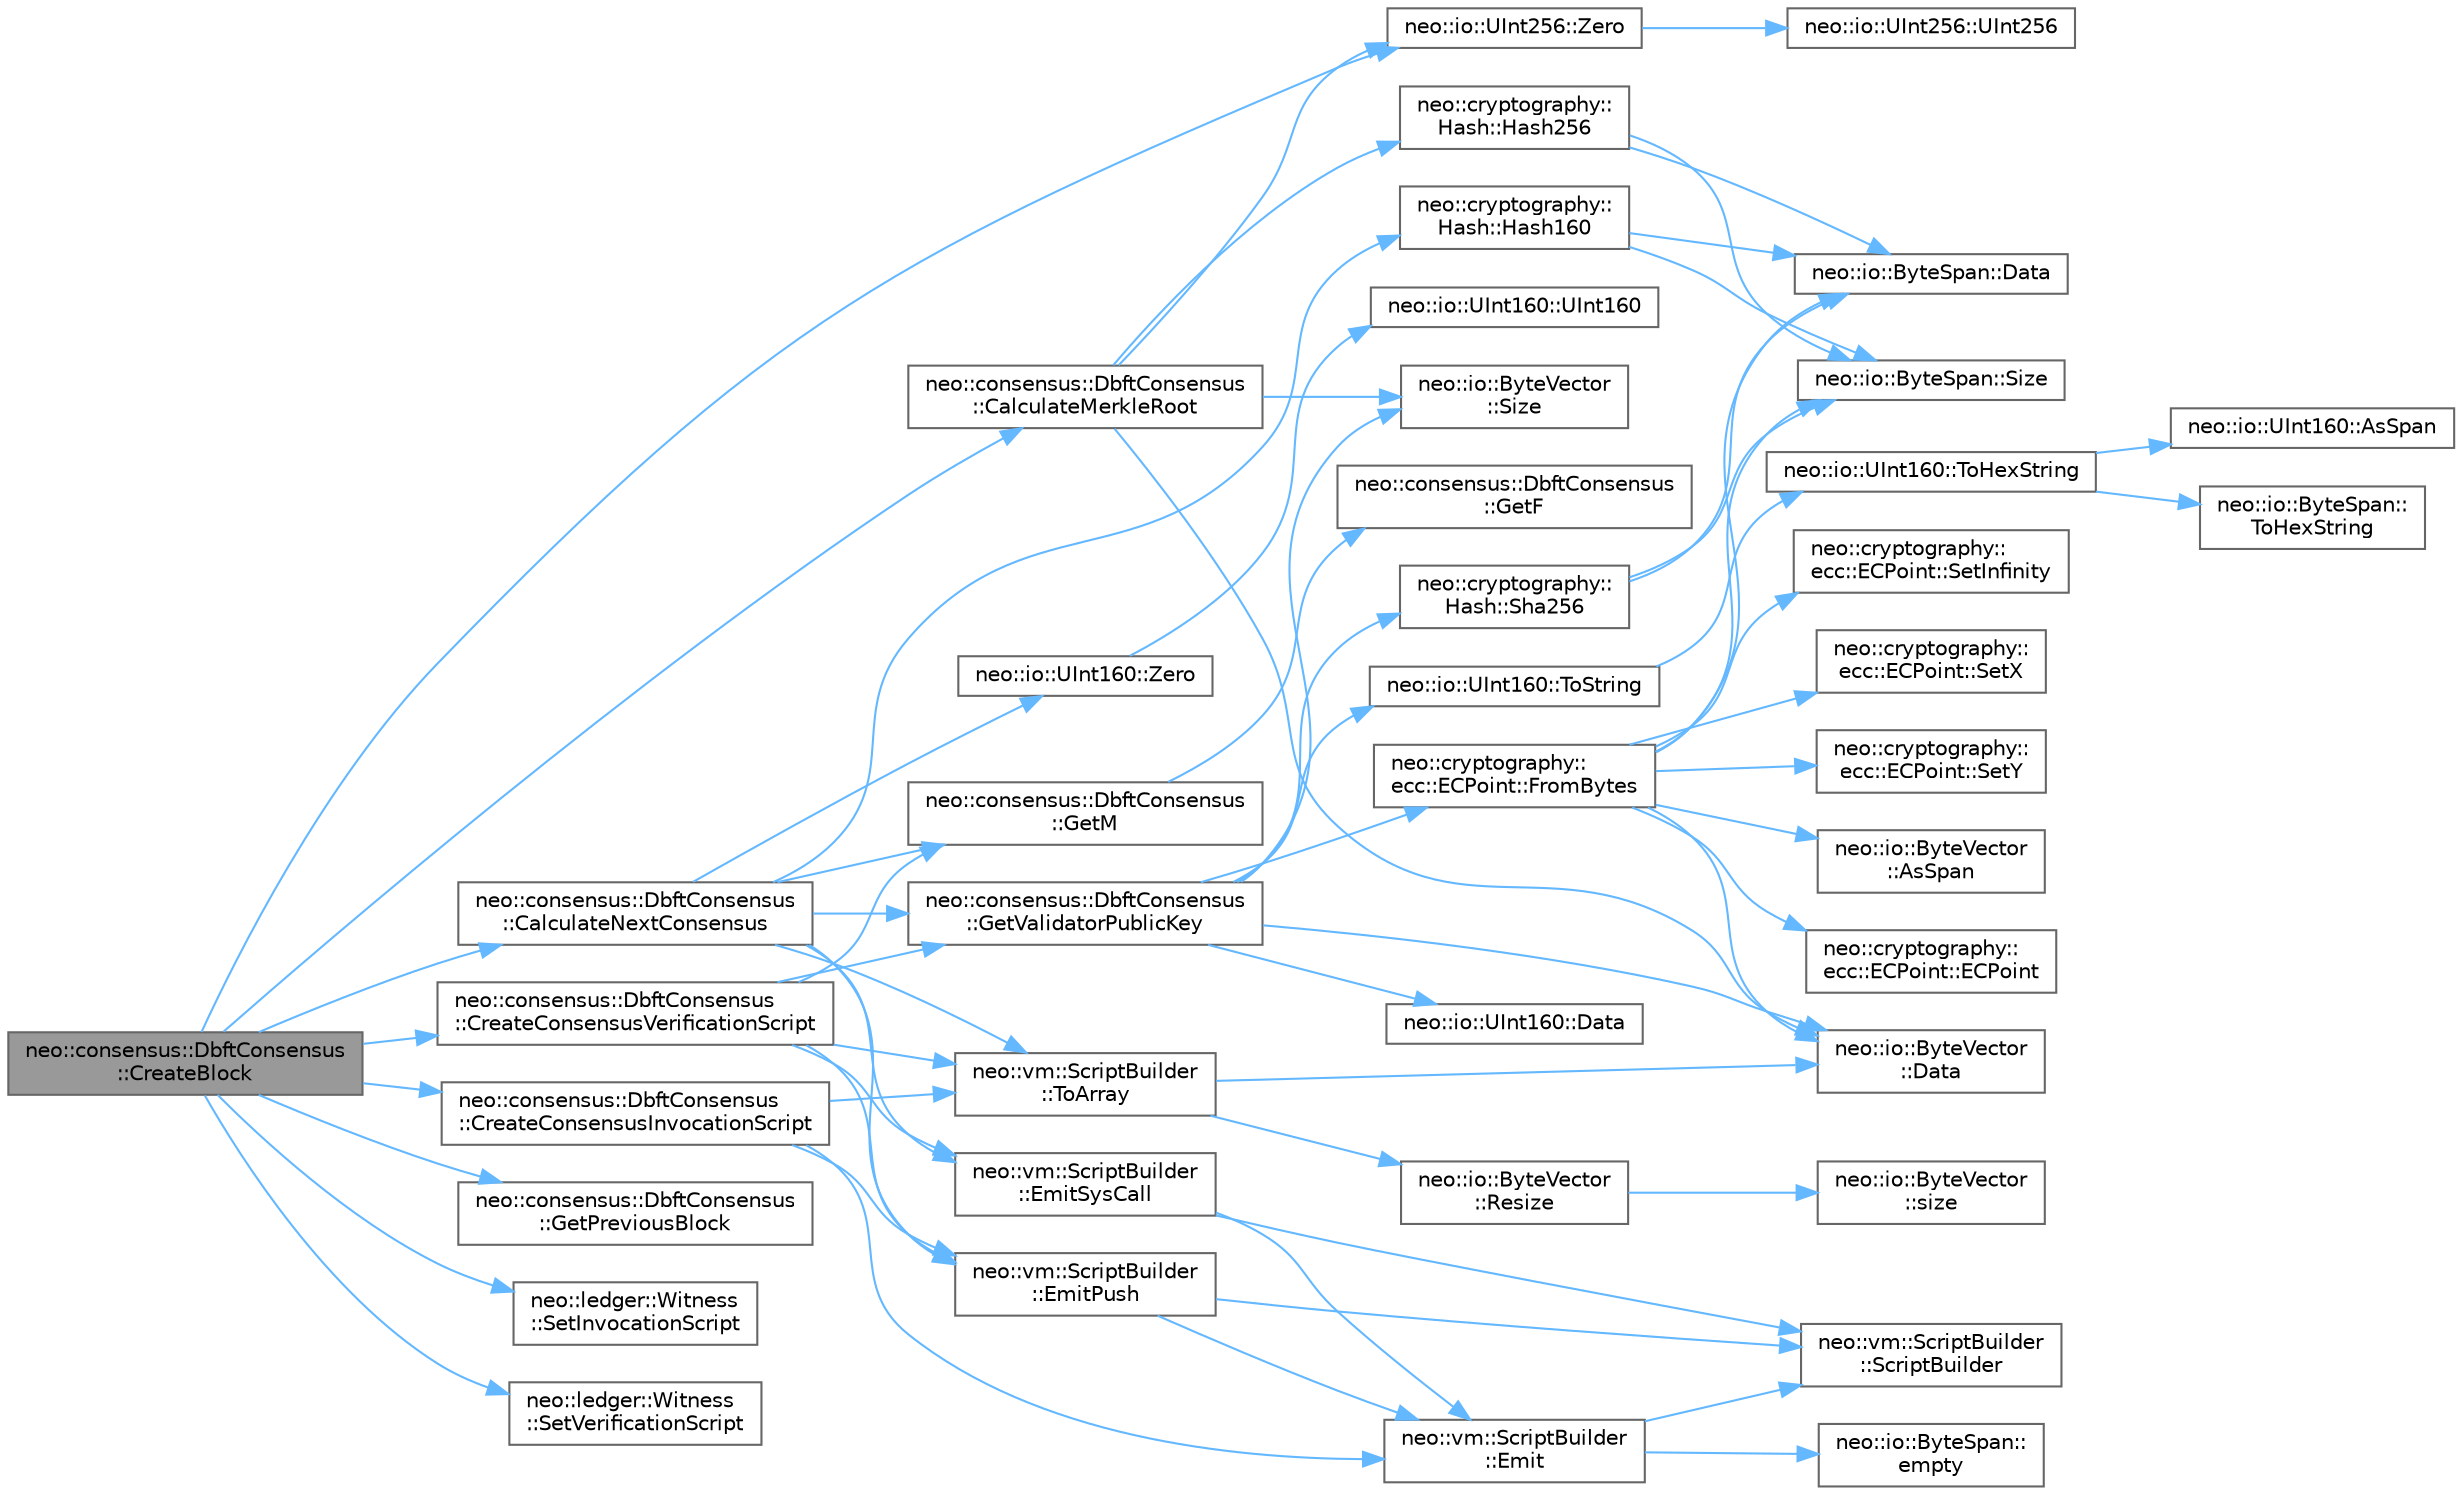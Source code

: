 digraph "neo::consensus::DbftConsensus::CreateBlock"
{
 // LATEX_PDF_SIZE
  bgcolor="transparent";
  edge [fontname=Helvetica,fontsize=10,labelfontname=Helvetica,labelfontsize=10];
  node [fontname=Helvetica,fontsize=10,shape=box,height=0.2,width=0.4];
  rankdir="LR";
  Node1 [id="Node000001",label="neo::consensus::DbftConsensus\l::CreateBlock",height=0.2,width=0.4,color="gray40", fillcolor="grey60", style="filled", fontcolor="black",tooltip="Create block from current state."];
  Node1 -> Node2 [id="edge63_Node000001_Node000002",color="steelblue1",style="solid",tooltip=" "];
  Node2 [id="Node000002",label="neo::consensus::DbftConsensus\l::CalculateMerkleRoot",height=0.2,width=0.4,color="grey40", fillcolor="white", style="filled",URL="$classneo_1_1consensus_1_1_dbft_consensus.html#a6b3b85d51ce528bb4c0baf534fabb2af",tooltip="Calculate merkle root from transactions."];
  Node2 -> Node3 [id="edge64_Node000002_Node000003",color="steelblue1",style="solid",tooltip=" "];
  Node3 [id="Node000003",label="neo::io::ByteVector\l::Data",height=0.2,width=0.4,color="grey40", fillcolor="white", style="filled",URL="$classneo_1_1io_1_1_byte_vector.html#a971af50d2778c4435c924cf4b839e8a1",tooltip="Gets a pointer to the data."];
  Node2 -> Node4 [id="edge65_Node000002_Node000004",color="steelblue1",style="solid",tooltip=" "];
  Node4 [id="Node000004",label="neo::cryptography::\lHash::Hash256",height=0.2,width=0.4,color="grey40", fillcolor="white", style="filled",URL="$classneo_1_1cryptography_1_1_hash.html#a1f27587bba8d21efdec839f2679e1a90",tooltip="Computes Hash256 (double SHA256)."];
  Node4 -> Node5 [id="edge66_Node000004_Node000005",color="steelblue1",style="solid",tooltip=" "];
  Node5 [id="Node000005",label="neo::io::ByteSpan::Data",height=0.2,width=0.4,color="grey40", fillcolor="white", style="filled",URL="$classneo_1_1io_1_1_byte_span.html#a0285a19eb5cd212ecd1079e0bc5e494c",tooltip="Gets a pointer to the data."];
  Node4 -> Node6 [id="edge67_Node000004_Node000006",color="steelblue1",style="solid",tooltip=" "];
  Node6 [id="Node000006",label="neo::io::ByteSpan::Size",height=0.2,width=0.4,color="grey40", fillcolor="white", style="filled",URL="$classneo_1_1io_1_1_byte_span.html#a4a869430800a37dcbeefac6f36468fcb",tooltip="Gets the size of the ByteSpan."];
  Node2 -> Node7 [id="edge68_Node000002_Node000007",color="steelblue1",style="solid",tooltip=" "];
  Node7 [id="Node000007",label="neo::io::ByteVector\l::Size",height=0.2,width=0.4,color="grey40", fillcolor="white", style="filled",URL="$classneo_1_1io_1_1_byte_vector.html#ac0d1a1751d25fde82c44ba55d9d68e24",tooltip="Gets the size of the ByteVector."];
  Node2 -> Node8 [id="edge69_Node000002_Node000008",color="steelblue1",style="solid",tooltip=" "];
  Node8 [id="Node000008",label="neo::io::UInt256::Zero",height=0.2,width=0.4,color="grey40", fillcolor="white", style="filled",URL="$classneo_1_1io_1_1_u_int256.html#a8420fa428f11a40d77b9578d06b2f85f",tooltip="Gets a UInt256 with all bits set to zero."];
  Node8 -> Node9 [id="edge70_Node000008_Node000009",color="steelblue1",style="solid",tooltip=" "];
  Node9 [id="Node000009",label="neo::io::UInt256::UInt256",height=0.2,width=0.4,color="grey40", fillcolor="white", style="filled",URL="$classneo_1_1io_1_1_u_int256.html#a96e96c9590720abc1c4f8c086ff6c051",tooltip="Constructs a UInt256 initialized to zero."];
  Node1 -> Node10 [id="edge71_Node000001_Node000010",color="steelblue1",style="solid",tooltip=" "];
  Node10 [id="Node000010",label="neo::consensus::DbftConsensus\l::CalculateNextConsensus",height=0.2,width=0.4,color="grey40", fillcolor="white", style="filled",URL="$classneo_1_1consensus_1_1_dbft_consensus.html#abc27307c70421f1db33b74ae54bb1202",tooltip="Calculate next consensus address."];
  Node10 -> Node11 [id="edge72_Node000010_Node000011",color="steelblue1",style="solid",tooltip=" "];
  Node11 [id="Node000011",label="neo::vm::ScriptBuilder\l::EmitPush",height=0.2,width=0.4,color="grey40", fillcolor="white", style="filled",URL="$classneo_1_1vm_1_1_script_builder.html#a9c3a57dae9d66ad4d9e9200b66a0ddb7",tooltip="Emits a push instruction with the specified number."];
  Node11 -> Node12 [id="edge73_Node000011_Node000012",color="steelblue1",style="solid",tooltip=" "];
  Node12 [id="Node000012",label="neo::vm::ScriptBuilder\l::Emit",height=0.2,width=0.4,color="grey40", fillcolor="white", style="filled",URL="$classneo_1_1vm_1_1_script_builder.html#ab1877cdf9881d1a79f2286688ec2c562",tooltip="Emits an instruction with the specified OpCode and operand."];
  Node12 -> Node13 [id="edge74_Node000012_Node000013",color="steelblue1",style="solid",tooltip=" "];
  Node13 [id="Node000013",label="neo::io::ByteSpan::\lempty",height=0.2,width=0.4,color="grey40", fillcolor="white", style="filled",URL="$classneo_1_1io_1_1_byte_span.html#aab84b50728599e4c9424a7cf8f62e155",tooltip="Checks if the ByteSpan is empty (STL compatibility)."];
  Node12 -> Node14 [id="edge75_Node000012_Node000014",color="steelblue1",style="solid",tooltip=" "];
  Node14 [id="Node000014",label="neo::vm::ScriptBuilder\l::ScriptBuilder",height=0.2,width=0.4,color="grey40", fillcolor="white", style="filled",URL="$classneo_1_1vm_1_1_script_builder.html#a66f287c318100ac25bc4914561653961",tooltip="Initializes a new instance of the ScriptBuilder class."];
  Node11 -> Node14 [id="edge76_Node000011_Node000014",color="steelblue1",style="solid",tooltip=" "];
  Node10 -> Node15 [id="edge77_Node000010_Node000015",color="steelblue1",style="solid",tooltip=" "];
  Node15 [id="Node000015",label="neo::vm::ScriptBuilder\l::EmitSysCall",height=0.2,width=0.4,color="grey40", fillcolor="white", style="filled",URL="$classneo_1_1vm_1_1_script_builder.html#ad107af0b6cc1c8927b6650844d4afc95",tooltip="Emits an instruction with OpCode.SYSCALL."];
  Node15 -> Node12 [id="edge78_Node000015_Node000012",color="steelblue1",style="solid",tooltip=" "];
  Node15 -> Node14 [id="edge79_Node000015_Node000014",color="steelblue1",style="solid",tooltip=" "];
  Node10 -> Node16 [id="edge80_Node000010_Node000016",color="steelblue1",style="solid",tooltip=" "];
  Node16 [id="Node000016",label="neo::consensus::DbftConsensus\l::GetM",height=0.2,width=0.4,color="grey40", fillcolor="white", style="filled",URL="$classneo_1_1consensus_1_1_dbft_consensus.html#ac2c18f47284b7c4c1a8544ad14b4cc76",tooltip="Calculate M value (minimum required signatures)"];
  Node16 -> Node17 [id="edge81_Node000016_Node000017",color="steelblue1",style="solid",tooltip=" "];
  Node17 [id="Node000017",label="neo::consensus::DbftConsensus\l::GetF",height=0.2,width=0.4,color="grey40", fillcolor="white", style="filled",URL="$classneo_1_1consensus_1_1_dbft_consensus.html#a4f43c89d084c5527e10f0b43aa5eb9e8",tooltip="Calculate f value (maximum Byzantine nodes)"];
  Node10 -> Node18 [id="edge82_Node000010_Node000018",color="steelblue1",style="solid",tooltip=" "];
  Node18 [id="Node000018",label="neo::consensus::DbftConsensus\l::GetValidatorPublicKey",height=0.2,width=0.4,color="grey40", fillcolor="white", style="filled",URL="$classneo_1_1consensus_1_1_dbft_consensus.html#a0102b34af9232efab2a2b98897be4d8d",tooltip="Get validator public key from validator ID."];
  Node18 -> Node3 [id="edge83_Node000018_Node000003",color="steelblue1",style="solid",tooltip=" "];
  Node18 -> Node19 [id="edge84_Node000018_Node000019",color="steelblue1",style="solid",tooltip=" "];
  Node19 [id="Node000019",label="neo::io::UInt160::Data",height=0.2,width=0.4,color="grey40", fillcolor="white", style="filled",URL="$classneo_1_1io_1_1_u_int160.html#ad3022981ff7dc5b1928972035b8c81e6",tooltip="Gets a pointer to the data."];
  Node18 -> Node20 [id="edge85_Node000018_Node000020",color="steelblue1",style="solid",tooltip=" "];
  Node20 [id="Node000020",label="neo::cryptography::\lecc::ECPoint::FromBytes",height=0.2,width=0.4,color="grey40", fillcolor="white", style="filled",URL="$classneo_1_1cryptography_1_1ecc_1_1_e_c_point.html#a76149bc8215c7297d3bd54d273bdaaca",tooltip="Creates an ECPoint from a byte array."];
  Node20 -> Node21 [id="edge86_Node000020_Node000021",color="steelblue1",style="solid",tooltip=" "];
  Node21 [id="Node000021",label="neo::io::ByteVector\l::AsSpan",height=0.2,width=0.4,color="grey40", fillcolor="white", style="filled",URL="$classneo_1_1io_1_1_byte_vector.html#a95791d958ed4ec88d32e811b51d90451",tooltip="Converts the ByteVector to a ByteSpan."];
  Node20 -> Node5 [id="edge87_Node000020_Node000005",color="steelblue1",style="solid",tooltip=" "];
  Node20 -> Node3 [id="edge88_Node000020_Node000003",color="steelblue1",style="solid",tooltip=" "];
  Node20 -> Node22 [id="edge89_Node000020_Node000022",color="steelblue1",style="solid",tooltip=" "];
  Node22 [id="Node000022",label="neo::cryptography::\lecc::ECPoint::ECPoint",height=0.2,width=0.4,color="grey40", fillcolor="white", style="filled",URL="$classneo_1_1cryptography_1_1ecc_1_1_e_c_point.html#ae4a83f7a5dcc95b65abd3e694adff846",tooltip="Constructs an empty ECPoint."];
  Node20 -> Node23 [id="edge90_Node000020_Node000023",color="steelblue1",style="solid",tooltip=" "];
  Node23 [id="Node000023",label="neo::cryptography::\lecc::ECPoint::SetInfinity",height=0.2,width=0.4,color="grey40", fillcolor="white", style="filled",URL="$classneo_1_1cryptography_1_1ecc_1_1_e_c_point.html#a1dd6d4a8073b2c4effa350fd1eaecb73",tooltip="Sets whether this point is at infinity."];
  Node20 -> Node24 [id="edge91_Node000020_Node000024",color="steelblue1",style="solid",tooltip=" "];
  Node24 [id="Node000024",label="neo::cryptography::\lecc::ECPoint::SetX",height=0.2,width=0.4,color="grey40", fillcolor="white", style="filled",URL="$classneo_1_1cryptography_1_1ecc_1_1_e_c_point.html#abea50aec908986d1271d824ae00400b7",tooltip="Sets the X coordinate."];
  Node20 -> Node25 [id="edge92_Node000020_Node000025",color="steelblue1",style="solid",tooltip=" "];
  Node25 [id="Node000025",label="neo::cryptography::\lecc::ECPoint::SetY",height=0.2,width=0.4,color="grey40", fillcolor="white", style="filled",URL="$classneo_1_1cryptography_1_1ecc_1_1_e_c_point.html#a052a97ced0b56150a48256bbece321c5",tooltip="Sets the Y coordinate."];
  Node20 -> Node6 [id="edge93_Node000020_Node000006",color="steelblue1",style="solid",tooltip=" "];
  Node18 -> Node26 [id="edge94_Node000018_Node000026",color="steelblue1",style="solid",tooltip=" "];
  Node26 [id="Node000026",label="neo::cryptography::\lHash::Sha256",height=0.2,width=0.4,color="grey40", fillcolor="white", style="filled",URL="$classneo_1_1cryptography_1_1_hash.html#a45b12e21ad2391d1919f3eb7b61f683a",tooltip="Computes SHA256 hash."];
  Node26 -> Node5 [id="edge95_Node000026_Node000005",color="steelblue1",style="solid",tooltip=" "];
  Node26 -> Node6 [id="edge96_Node000026_Node000006",color="steelblue1",style="solid",tooltip=" "];
  Node18 -> Node7 [id="edge97_Node000018_Node000007",color="steelblue1",style="solid",tooltip=" "];
  Node18 -> Node27 [id="edge98_Node000018_Node000027",color="steelblue1",style="solid",tooltip=" "];
  Node27 [id="Node000027",label="neo::io::UInt160::ToString",height=0.2,width=0.4,color="grey40", fillcolor="white", style="filled",URL="$classneo_1_1io_1_1_u_int160.html#a4a16aab4a80f517c91b698c4e1102c5d",tooltip="Converts the UInt160 to a string."];
  Node27 -> Node28 [id="edge99_Node000027_Node000028",color="steelblue1",style="solid",tooltip=" "];
  Node28 [id="Node000028",label="neo::io::UInt160::ToHexString",height=0.2,width=0.4,color="grey40", fillcolor="white", style="filled",URL="$classneo_1_1io_1_1_u_int160.html#a0a41551364494347f42d572706a30694",tooltip="Converts the UInt160 to a hexadecimal string."];
  Node28 -> Node29 [id="edge100_Node000028_Node000029",color="steelblue1",style="solid",tooltip=" "];
  Node29 [id="Node000029",label="neo::io::UInt160::AsSpan",height=0.2,width=0.4,color="grey40", fillcolor="white", style="filled",URL="$classneo_1_1io_1_1_u_int160.html#a7e537e6035701cc08bf7eb8e9ff5d8e6",tooltip="Converts the UInt160 to a ByteSpan."];
  Node28 -> Node30 [id="edge101_Node000028_Node000030",color="steelblue1",style="solid",tooltip=" "];
  Node30 [id="Node000030",label="neo::io::ByteSpan::\lToHexString",height=0.2,width=0.4,color="grey40", fillcolor="white", style="filled",URL="$classneo_1_1io_1_1_byte_span.html#a5bdc6499f1966458a9ceda1274ba0c2e",tooltip="Converts the ByteSpan to a hexadecimal string."];
  Node10 -> Node31 [id="edge102_Node000010_Node000031",color="steelblue1",style="solid",tooltip=" "];
  Node31 [id="Node000031",label="neo::cryptography::\lHash::Hash160",height=0.2,width=0.4,color="grey40", fillcolor="white", style="filled",URL="$classneo_1_1cryptography_1_1_hash.html#a7232977d38fc72caff4cd95b22342d10",tooltip="Computes Hash160 (RIPEMD160 of SHA256)."];
  Node31 -> Node5 [id="edge103_Node000031_Node000005",color="steelblue1",style="solid",tooltip=" "];
  Node31 -> Node6 [id="edge104_Node000031_Node000006",color="steelblue1",style="solid",tooltip=" "];
  Node10 -> Node32 [id="edge105_Node000010_Node000032",color="steelblue1",style="solid",tooltip=" "];
  Node32 [id="Node000032",label="neo::vm::ScriptBuilder\l::ToArray",height=0.2,width=0.4,color="grey40", fillcolor="white", style="filled",URL="$classneo_1_1vm_1_1_script_builder.html#a5528baaa67d1cb2c8641773dbd80ddfb",tooltip="Converts the value of this instance to a byte vector."];
  Node32 -> Node3 [id="edge106_Node000032_Node000003",color="steelblue1",style="solid",tooltip=" "];
  Node32 -> Node33 [id="edge107_Node000032_Node000033",color="steelblue1",style="solid",tooltip=" "];
  Node33 [id="Node000033",label="neo::io::ByteVector\l::Resize",height=0.2,width=0.4,color="grey40", fillcolor="white", style="filled",URL="$classneo_1_1io_1_1_byte_vector.html#ac5d394e2ac6ef922486d6b635d0a9c28",tooltip="Resizes the ByteVector."];
  Node33 -> Node34 [id="edge108_Node000033_Node000034",color="steelblue1",style="solid",tooltip=" "];
  Node34 [id="Node000034",label="neo::io::ByteVector\l::size",height=0.2,width=0.4,color="grey40", fillcolor="white", style="filled",URL="$classneo_1_1io_1_1_byte_vector.html#aa810a2a94af643c2ec1e2400da53d3d7",tooltip="Gets the size of the ByteVector (STL compatibility)."];
  Node10 -> Node35 [id="edge109_Node000010_Node000035",color="steelblue1",style="solid",tooltip=" "];
  Node35 [id="Node000035",label="neo::io::UInt160::Zero",height=0.2,width=0.4,color="grey40", fillcolor="white", style="filled",URL="$classneo_1_1io_1_1_u_int160.html#a28fac5fc86c25257391996114918ac94",tooltip="Gets a UInt160 with all bits set to zero."];
  Node35 -> Node36 [id="edge110_Node000035_Node000036",color="steelblue1",style="solid",tooltip=" "];
  Node36 [id="Node000036",label="neo::io::UInt160::UInt160",height=0.2,width=0.4,color="grey40", fillcolor="white", style="filled",URL="$classneo_1_1io_1_1_u_int160.html#a975ac19e433b0ceb17f5b56454667fa5",tooltip="Constructs a UInt160 initialized to zero."];
  Node1 -> Node37 [id="edge111_Node000001_Node000037",color="steelblue1",style="solid",tooltip=" "];
  Node37 [id="Node000037",label="neo::consensus::DbftConsensus\l::CreateConsensusInvocationScript",height=0.2,width=0.4,color="grey40", fillcolor="white", style="filled",URL="$classneo_1_1consensus_1_1_dbft_consensus.html#a33f79f9d893a04404fdbd38b5b2ed8dc",tooltip="Create consensus invocation script with validator signatures."];
  Node37 -> Node12 [id="edge112_Node000037_Node000012",color="steelblue1",style="solid",tooltip=" "];
  Node37 -> Node11 [id="edge113_Node000037_Node000011",color="steelblue1",style="solid",tooltip=" "];
  Node37 -> Node32 [id="edge114_Node000037_Node000032",color="steelblue1",style="solid",tooltip=" "];
  Node1 -> Node38 [id="edge115_Node000001_Node000038",color="steelblue1",style="solid",tooltip=" "];
  Node38 [id="Node000038",label="neo::consensus::DbftConsensus\l::CreateConsensusVerificationScript",height=0.2,width=0.4,color="grey40", fillcolor="white", style="filled",URL="$classneo_1_1consensus_1_1_dbft_consensus.html#a107c9873d20eb35fa514bc7f69794e3f",tooltip="Create consensus verification script for M-of-N signatures."];
  Node38 -> Node11 [id="edge116_Node000038_Node000011",color="steelblue1",style="solid",tooltip=" "];
  Node38 -> Node15 [id="edge117_Node000038_Node000015",color="steelblue1",style="solid",tooltip=" "];
  Node38 -> Node16 [id="edge118_Node000038_Node000016",color="steelblue1",style="solid",tooltip=" "];
  Node38 -> Node18 [id="edge119_Node000038_Node000018",color="steelblue1",style="solid",tooltip=" "];
  Node38 -> Node32 [id="edge120_Node000038_Node000032",color="steelblue1",style="solid",tooltip=" "];
  Node1 -> Node39 [id="edge121_Node000001_Node000039",color="steelblue1",style="solid",tooltip=" "];
  Node39 [id="Node000039",label="neo::consensus::DbftConsensus\l::GetPreviousBlock",height=0.2,width=0.4,color="grey40", fillcolor="white", style="filled",URL="$classneo_1_1consensus_1_1_dbft_consensus.html#a725bee02cffcafcf8544b171e5a9afe3",tooltip="Get previous block from blockchain."];
  Node1 -> Node40 [id="edge122_Node000001_Node000040",color="steelblue1",style="solid",tooltip=" "];
  Node40 [id="Node000040",label="neo::ledger::Witness\l::SetInvocationScript",height=0.2,width=0.4,color="grey40", fillcolor="white", style="filled",URL="$classneo_1_1ledger_1_1_witness.html#a0f68e3cacf48712f4a2a9a9b930e2662",tooltip="Sets the invocation script."];
  Node1 -> Node41 [id="edge123_Node000001_Node000041",color="steelblue1",style="solid",tooltip=" "];
  Node41 [id="Node000041",label="neo::ledger::Witness\l::SetVerificationScript",height=0.2,width=0.4,color="grey40", fillcolor="white", style="filled",URL="$classneo_1_1ledger_1_1_witness.html#a279b9fc83491ea10041a6edc1f16ec2e",tooltip="Sets the verification script."];
  Node1 -> Node8 [id="edge124_Node000001_Node000008",color="steelblue1",style="solid",tooltip=" "];
}
